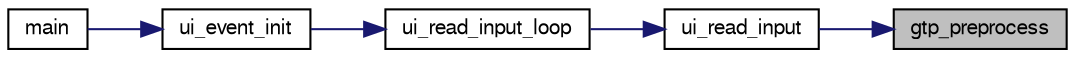 digraph "gtp_preprocess"
{
 // LATEX_PDF_SIZE
  bgcolor="transparent";
  edge [fontname="FreeSans",fontsize="10",labelfontname="FreeSans",labelfontsize="10"];
  node [fontname="FreeSans",fontsize="10",shape=record];
  rankdir="RL";
  Node1 [label="gtp_preprocess",height=0.2,width=0.4,color="black", fillcolor="grey75", style="filled", fontcolor="black",tooltip=" "];
  Node1 -> Node2 [dir="back",color="midnightblue",fontsize="10",style="solid",fontname="FreeSans"];
  Node2 [label="ui_read_input",height=0.2,width=0.4,color="black",URL="$ui_8c.html#a2b88c226a508af9d28160a8a4e3ed07f",tooltip="Get an event."];
  Node2 -> Node3 [dir="back",color="midnightblue",fontsize="10",style="solid",fontname="FreeSans"];
  Node3 [label="ui_read_input_loop",height=0.2,width=0.4,color="black",URL="$ui_8c.html#ad00d38af43573bb06f4af5efbc2b9448",tooltip="Read event loop."];
  Node3 -> Node4 [dir="back",color="midnightblue",fontsize="10",style="solid",fontname="FreeSans"];
  Node4 [label="ui_event_init",height=0.2,width=0.4,color="black",URL="$ui_8c.html#a3ed39c580a35eded7068d8efa819045f",tooltip="Create a new Othello User Interface."];
  Node4 -> Node5 [dir="back",color="midnightblue",fontsize="10",style="solid",fontname="FreeSans"];
  Node5 [label="main",height=0.2,width=0.4,color="black",URL="$main_8c.html#a3c04138a5bfe5d72780bb7e82a18e627",tooltip="edax main function."];
}
